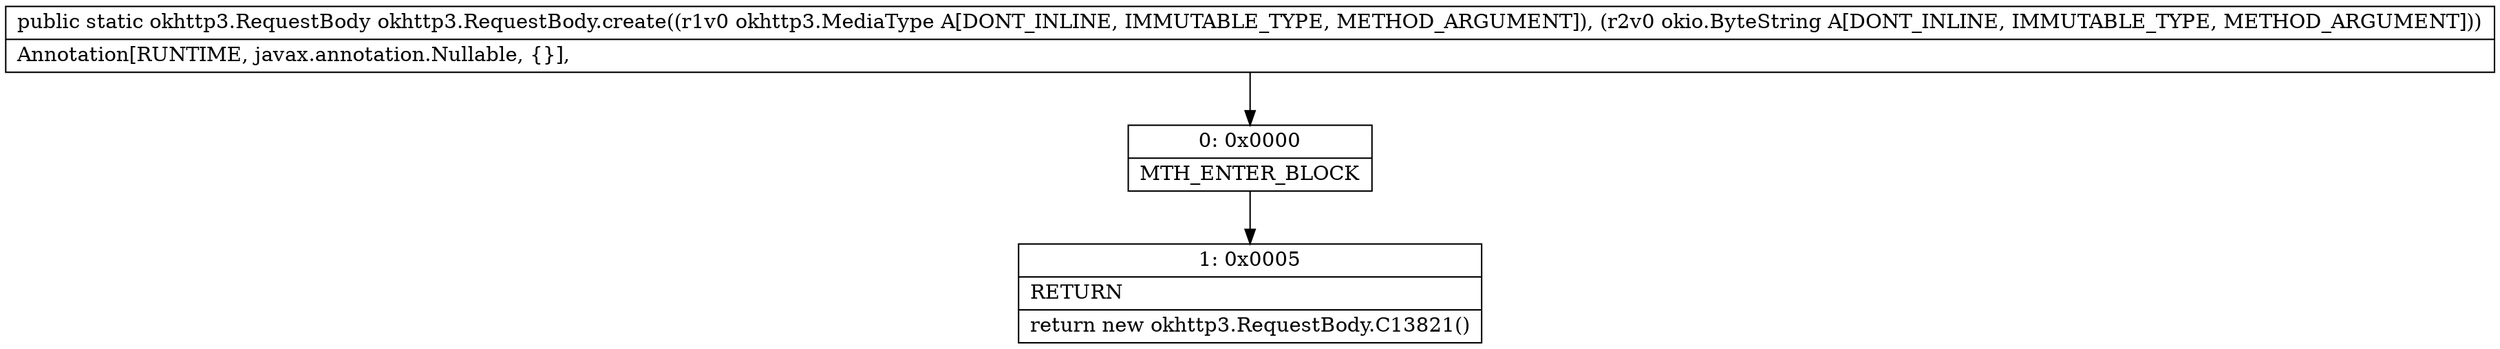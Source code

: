 digraph "CFG forokhttp3.RequestBody.create(Lokhttp3\/MediaType;Lokio\/ByteString;)Lokhttp3\/RequestBody;" {
Node_0 [shape=record,label="{0\:\ 0x0000|MTH_ENTER_BLOCK\l}"];
Node_1 [shape=record,label="{1\:\ 0x0005|RETURN\l|return new okhttp3.RequestBody.C13821()\l}"];
MethodNode[shape=record,label="{public static okhttp3.RequestBody okhttp3.RequestBody.create((r1v0 okhttp3.MediaType A[DONT_INLINE, IMMUTABLE_TYPE, METHOD_ARGUMENT]), (r2v0 okio.ByteString A[DONT_INLINE, IMMUTABLE_TYPE, METHOD_ARGUMENT]))  | Annotation[RUNTIME, javax.annotation.Nullable, \{\}], \l}"];
MethodNode -> Node_0;
Node_0 -> Node_1;
}

